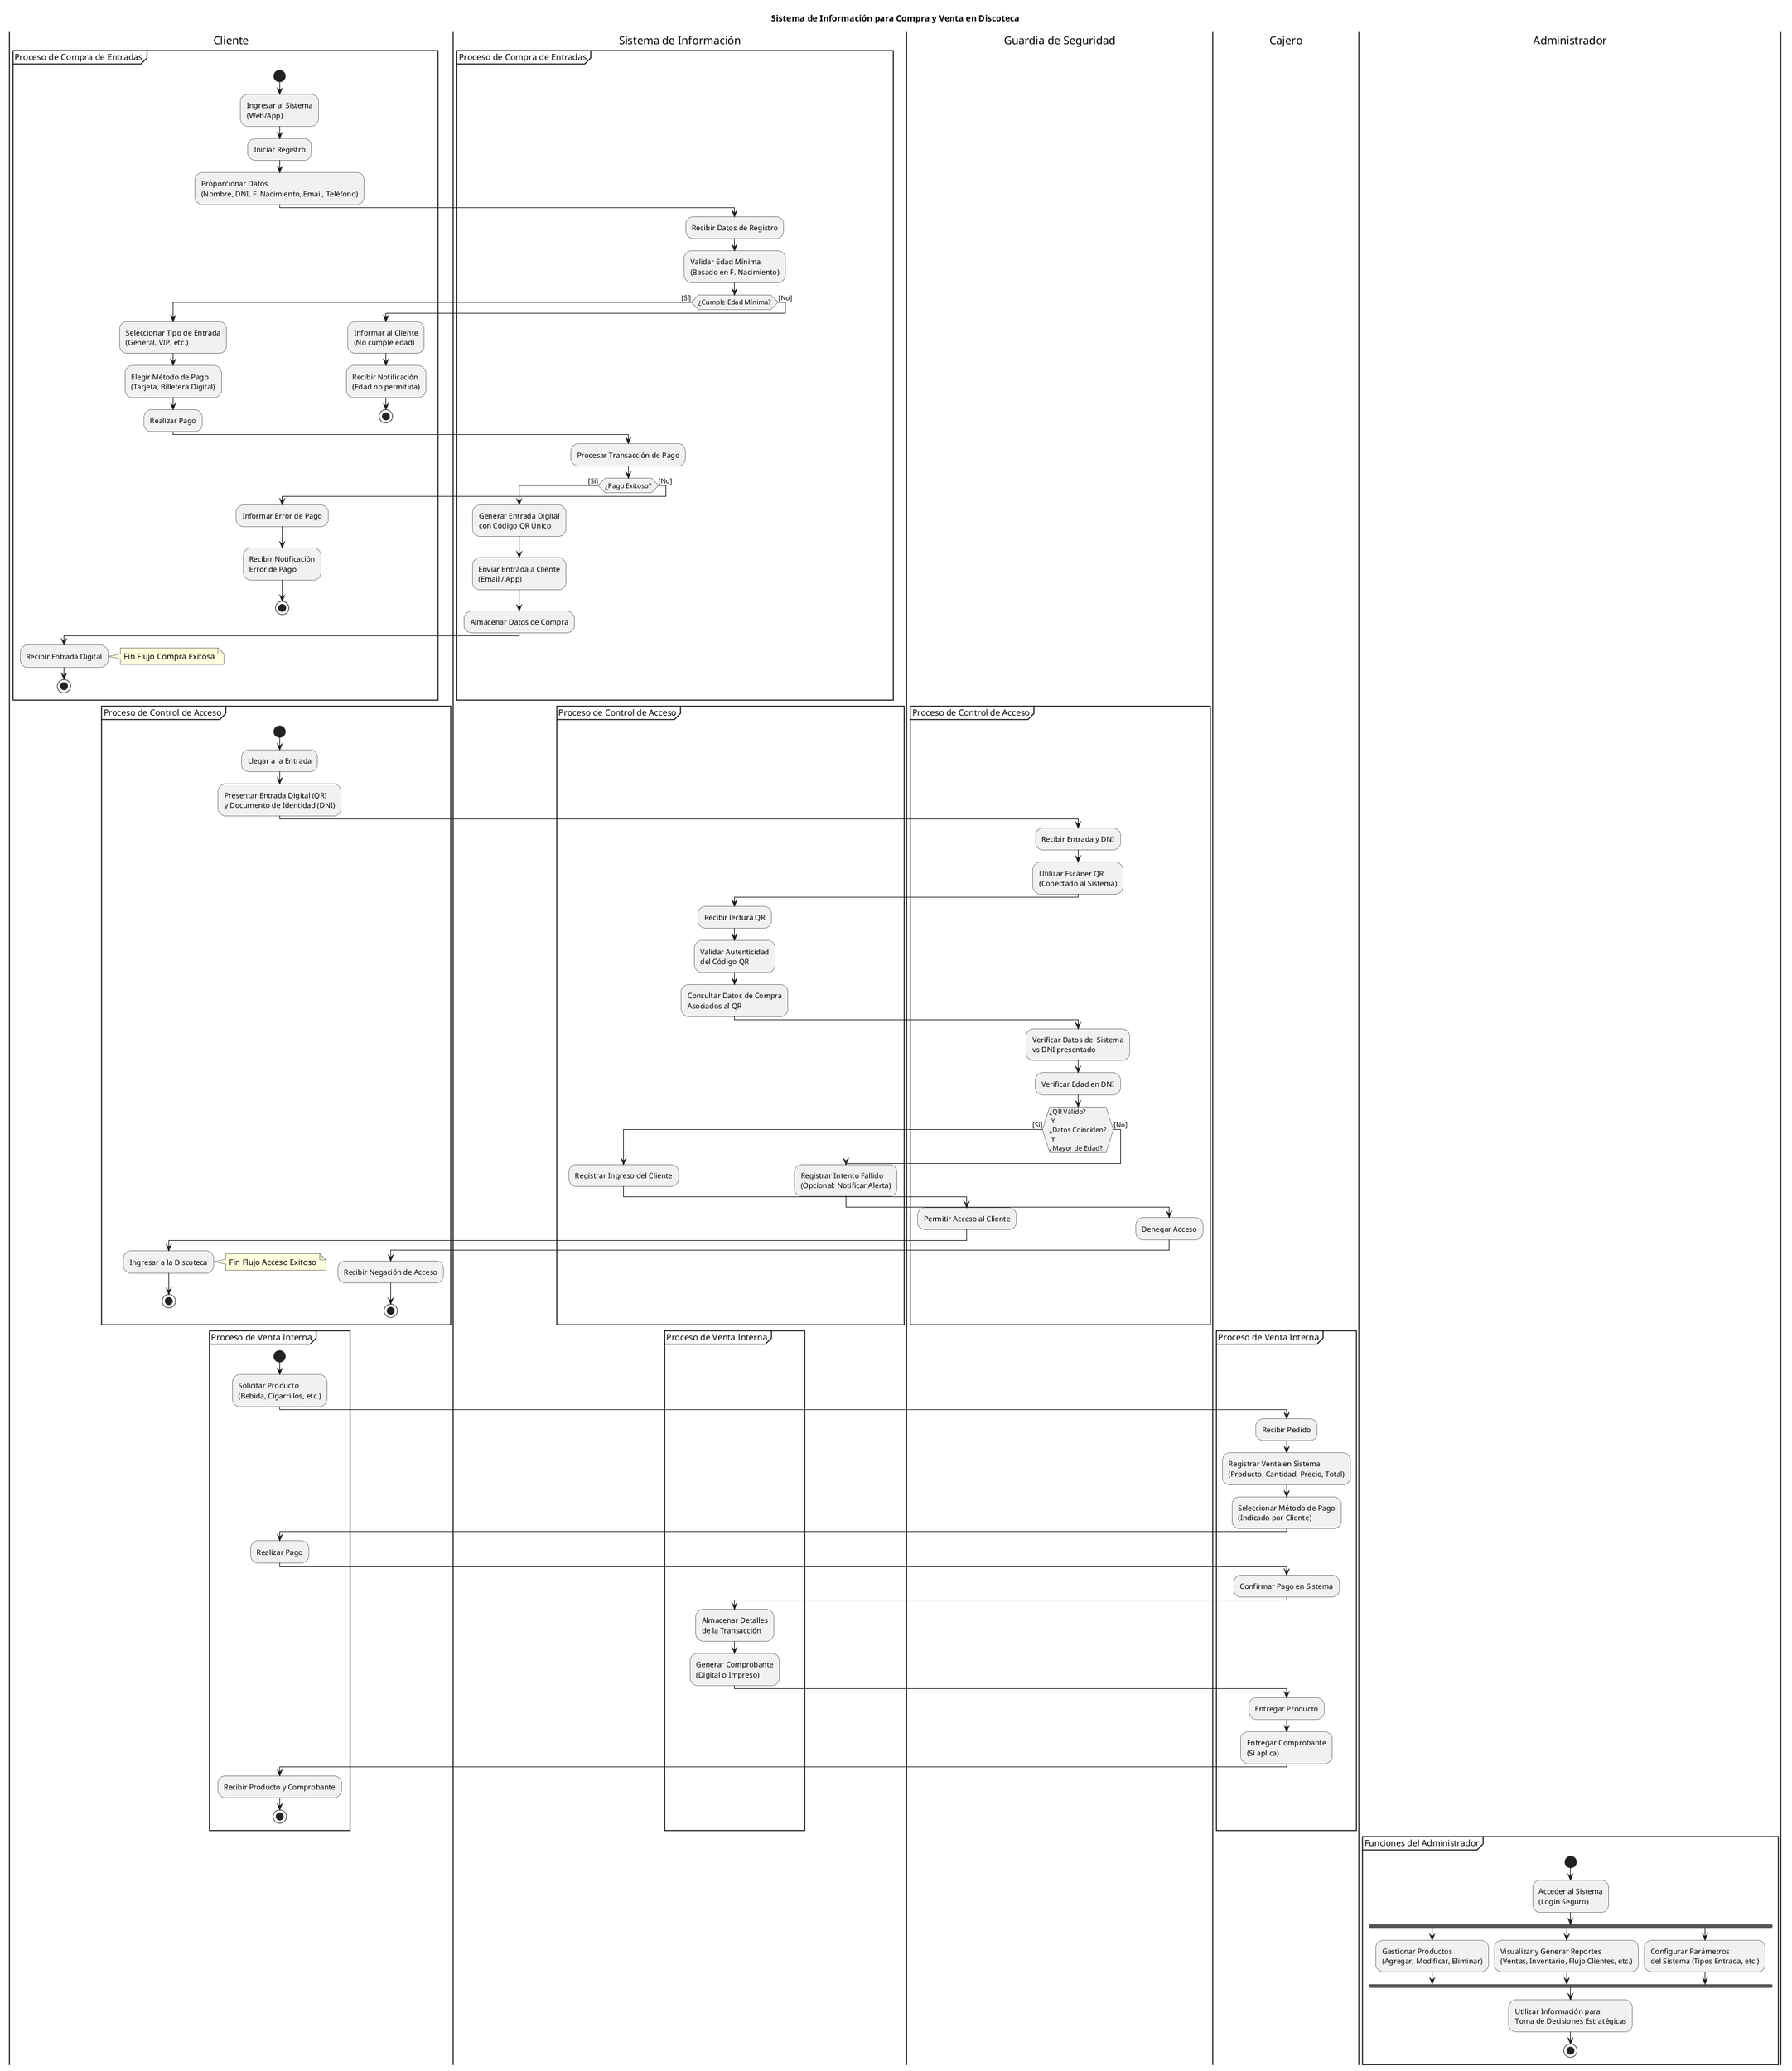@startuml
title Sistema de Información para Compra y Venta en Discoteca

|Cliente|
|Sistema de Información|
|Guardia de Seguridad|
|Cajero|
|Administrador|

partition "Proceso de Compra de Entradas" {
    |Cliente|
    start
    :Ingresar al Sistema\n(Web/App);
    :Iniciar Registro;
    :Proporcionar Datos\n(Nombre, DNI, F. Nacimiento, Email, Teléfono);

    |Sistema de Información|
    :Recibir Datos de Registro;
    :Validar Edad Mínima\n(Basado en F. Nacimiento);
    if (¿Cumple Edad Mínima?) then ([Sí])
        |Cliente|
        :Seleccionar Tipo de Entrada\n(General, VIP, etc.);
        :Elegir Método de Pago\n(Tarjeta, Billetera Digital);
        :Realizar Pago;

        |Sistema de Información|
        :Procesar Transacción de Pago;
        if (¿Pago Exitoso?) then ([Sí])
            :Generar Entrada Digital\ncon Código QR Único;
            :Enviar Entrada a Cliente\n(Email / App);
            :Almacenar Datos de Compra;
                |Cliente|
                :Recibir Entrada Digital;
                note right: Fin Flujo Compra Exitosa
                stop
        else ([No])
            :Informar Error de Pago;
                |Cliente|
                :Recibir Notificación\nError de Pago;
                stop
        endif
    else ([No])
      :Informar al Cliente\n(No cumple edad);
        |Cliente|
        :Recibir Notificación\n(Edad no permitida);
        stop
    endif
}

partition "Proceso de Control de Acceso" {
    |Cliente|
    start
    :Llegar a la Entrada;
    :Presentar Entrada Digital (QR)\ny Documento de Identidad (DNI);

    |Guardia de Seguridad|
    :Recibir Entrada y DNI;
    :Utilizar Escáner QR\n(Conectado al Sistema);

    |Sistema de Información|
    :Recibir lectura QR;
    :Validar Autenticidad\ndel Código QR;
    :Consultar Datos de Compra\nAsociados al QR;

    |Guardia de Seguridad|
    :Verificar Datos del Sistema\nvs DNI presentado;
    :Verificar Edad en DNI;
    if (¿QR Válido?\n Y \n¿Datos Coinciden?\n Y \n¿Mayor de Edad?) then ([Sí])
        |Sistema de Información|
        :Registrar Ingreso del Cliente;

        |Guardia de Seguridad|
        :Permitir Acceso al Cliente;
            |Cliente|
            :Ingresar a la Discoteca;
            note right: Fin Flujo Acceso Exitoso
            stop
    else ([No])
        |Sistema de Información|
        :Registrar Intento Fallido\n(Opcional: Notificar Alerta);

        |Guardia de Seguridad|
        :Denegar Acceso;
            |Cliente|
            :Recibir Negación de Acceso;
            stop
    endif
}

partition "Proceso de Venta Interna" {
    |Cliente|
    start
    :Solicitar Producto\n(Bebida, Cigarrillos, etc.);

    |Cajero|
    :Recibir Pedido;
    :Registrar Venta en Sistema\n(Producto, Cantidad, Precio, Total);
    :Seleccionar Método de Pago\n(Indicado por Cliente);

    |Cliente|
    :Realizar Pago;

    |Cajero|
    :Confirmar Pago en Sistema;
    ' Se puede agregar un punto de decisión para cancelaciones/modificaciones si es necesario
    ' if (¿Modificar/Cancelar?) then (...) else (...) endif

    |Sistema de Información|
    :Almacenar Detalles\nde la Transacción;
    :Generar Comprobante\n(Digital o Impreso);

    |Cajero|
    :Entregar Producto;
    :Entregar Comprobante\n(Si aplica);

    |Cliente|
    :Recibir Producto y Comprobante;
    stop
}

partition "Funciones del Administrador" {
    |Administrador|
    start
    :Acceder al Sistema\n(Login Seguro);

    fork
        :Gestionar Productos\n(Agregar, Modificar, Eliminar);
    fork again
        :Visualizar y Generar Reportes\n(Ventas, Inventario, Flujo Clientes, etc.);
    fork again
        :Configurar Parámetros\ndel Sistema (Tipos Entrada, etc.);
    end fork

    :Utilizar Información para\nToma de Decisiones Estratégicas;
    stop
}

@enduml